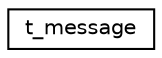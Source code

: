 digraph "Graphical Class Hierarchy"
{
  edge [fontname="Helvetica",fontsize="10",labelfontname="Helvetica",labelfontsize="10"];
  node [fontname="Helvetica",fontsize="10",shape=record];
  rankdir="LR";
  Node0 [label="t_message",height=0.2,width=0.4,color="black", fillcolor="white", style="filled",URL="$structt__message.html"];
}
